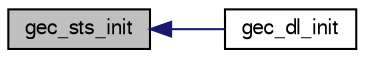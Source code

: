 digraph "gec_sts_init"
{
  edge [fontname="FreeSans",fontsize="10",labelfontname="FreeSans",labelfontsize="10"];
  node [fontname="FreeSans",fontsize="10",shape=record];
  rankdir="LR";
  Node1 [label="gec_sts_init",height=0.2,width=0.4,color="black", fillcolor="grey75", style="filled", fontcolor="black"];
  Node1 -> Node2 [dir="back",color="midnightblue",fontsize="10",style="solid",fontname="FreeSans"];
  Node2 [label="gec_dl_init",height=0.2,width=0.4,color="black", fillcolor="white", style="filled",URL="$gec__dl_8h.html#a1b386361ab9d7dfaa9782194d065df18",tooltip="Init function. "];
}
